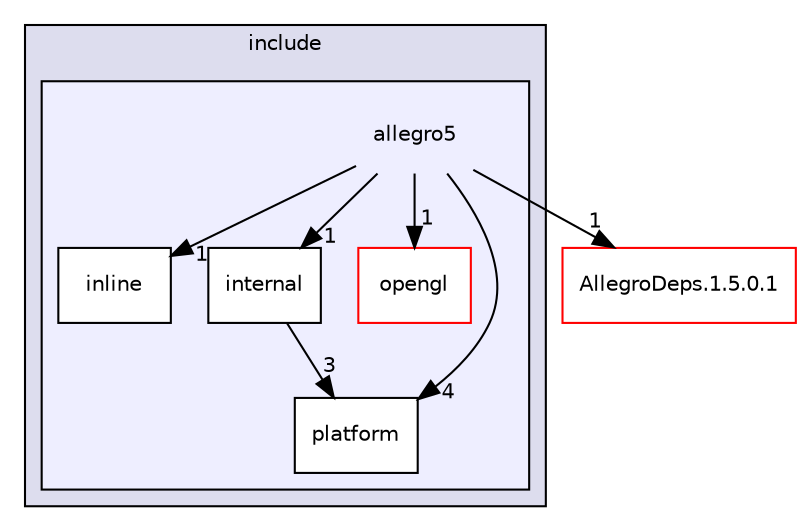 digraph "src/packages/Allegro.5.2.2.1/build/native/include/allegro5" {
  compound=true
  node [ fontsize="10", fontname="Helvetica"];
  edge [ labelfontsize="10", labelfontname="Helvetica"];
  subgraph clusterdir_196220a01686efd9bad5019d625af4fd {
    graph [ bgcolor="#ddddee", pencolor="black", label="include" fontname="Helvetica", fontsize="10", URL="dir_196220a01686efd9bad5019d625af4fd.html"]
  subgraph clusterdir_7400d09b5806ddf7f17843469fbebf51 {
    graph [ bgcolor="#eeeeff", pencolor="black", label="" URL="dir_7400d09b5806ddf7f17843469fbebf51.html"];
    dir_7400d09b5806ddf7f17843469fbebf51 [shape=plaintext label="allegro5"];
    dir_70321c877c236b492a3157f3ea70ac94 [shape=box label="inline" color="black" fillcolor="white" style="filled" URL="dir_70321c877c236b492a3157f3ea70ac94.html"];
    dir_b147070b3be1d3a2e636d807ed8fce7d [shape=box label="internal" color="black" fillcolor="white" style="filled" URL="dir_b147070b3be1d3a2e636d807ed8fce7d.html"];
    dir_a4300e0531d32f90585450f663e0af42 [shape=box label="opengl" color="red" fillcolor="white" style="filled" URL="dir_a4300e0531d32f90585450f663e0af42.html"];
    dir_d83ce17e642d9dbac45b19f27b8e3612 [shape=box label="platform" color="black" fillcolor="white" style="filled" URL="dir_d83ce17e642d9dbac45b19f27b8e3612.html"];
  }
  }
  dir_a87632073ec83eaa5670e591228757a4 [shape=box label="AllegroDeps.1.5.0.1" fillcolor="white" style="filled" color="red" URL="dir_a87632073ec83eaa5670e591228757a4.html"];
  dir_b147070b3be1d3a2e636d807ed8fce7d->dir_d83ce17e642d9dbac45b19f27b8e3612 [headlabel="3", labeldistance=1.5 headhref="dir_000008_000011.html"];
  dir_7400d09b5806ddf7f17843469fbebf51->dir_a4300e0531d32f90585450f663e0af42 [headlabel="1", labeldistance=1.5 headhref="dir_000006_000009.html"];
  dir_7400d09b5806ddf7f17843469fbebf51->dir_70321c877c236b492a3157f3ea70ac94 [headlabel="1", labeldistance=1.5 headhref="dir_000006_000007.html"];
  dir_7400d09b5806ddf7f17843469fbebf51->dir_b147070b3be1d3a2e636d807ed8fce7d [headlabel="1", labeldistance=1.5 headhref="dir_000006_000008.html"];
  dir_7400d09b5806ddf7f17843469fbebf51->dir_a87632073ec83eaa5670e591228757a4 [headlabel="1", labeldistance=1.5 headhref="dir_000006_000012.html"];
  dir_7400d09b5806ddf7f17843469fbebf51->dir_d83ce17e642d9dbac45b19f27b8e3612 [headlabel="4", labeldistance=1.5 headhref="dir_000006_000011.html"];
}
